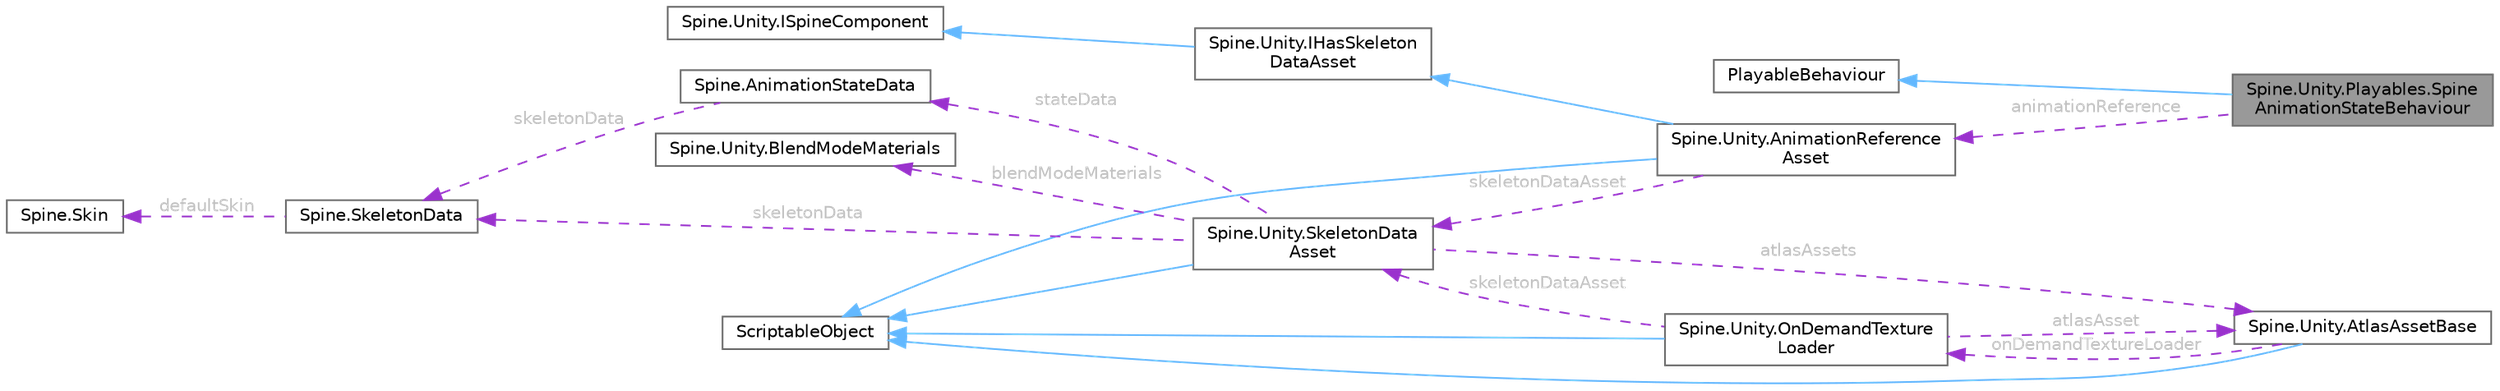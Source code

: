 digraph "Spine.Unity.Playables.SpineAnimationStateBehaviour"
{
 // LATEX_PDF_SIZE
  bgcolor="transparent";
  edge [fontname=Helvetica,fontsize=10,labelfontname=Helvetica,labelfontsize=10];
  node [fontname=Helvetica,fontsize=10,shape=box,height=0.2,width=0.4];
  rankdir="LR";
  Node1 [id="Node000001",label="Spine.Unity.Playables.Spine\lAnimationStateBehaviour",height=0.2,width=0.4,color="gray40", fillcolor="grey60", style="filled", fontcolor="black",tooltip=" "];
  Node2 -> Node1 [id="edge19_Node000001_Node000002",dir="back",color="steelblue1",style="solid",tooltip=" "];
  Node2 [id="Node000002",label="PlayableBehaviour",height=0.2,width=0.4,color="gray40", fillcolor="white", style="filled",tooltip=" "];
  Node3 -> Node1 [id="edge20_Node000001_Node000003",dir="back",color="darkorchid3",style="dashed",tooltip=" ",label=" animationReference",fontcolor="grey" ];
  Node3 [id="Node000003",label="Spine.Unity.AnimationReference\lAsset",height=0.2,width=0.4,color="gray40", fillcolor="white", style="filled",URL="$class_spine_1_1_unity_1_1_animation_reference_asset.html",tooltip=" "];
  Node4 -> Node3 [id="edge21_Node000003_Node000004",dir="back",color="steelblue1",style="solid",tooltip=" "];
  Node4 [id="Node000004",label="ScriptableObject",height=0.2,width=0.4,color="gray40", fillcolor="white", style="filled",tooltip=" "];
  Node5 -> Node3 [id="edge22_Node000003_Node000005",dir="back",color="steelblue1",style="solid",tooltip=" "];
  Node5 [id="Node000005",label="Spine.Unity.IHasSkeleton\lDataAsset",height=0.2,width=0.4,color="gray40", fillcolor="white", style="filled",URL="$interface_spine_1_1_unity_1_1_i_has_skeleton_data_asset.html",tooltip="Holds a reference to a SkeletonDataAsset."];
  Node6 -> Node5 [id="edge23_Node000005_Node000006",dir="back",color="steelblue1",style="solid",tooltip=" "];
  Node6 [id="Node000006",label="Spine.Unity.ISpineComponent",height=0.2,width=0.4,color="gray40", fillcolor="white", style="filled",URL="$interface_spine_1_1_unity_1_1_i_spine_component.html",tooltip=" "];
  Node7 -> Node3 [id="edge24_Node000003_Node000007",dir="back",color="darkorchid3",style="dashed",tooltip=" ",label=" skeletonDataAsset",fontcolor="grey" ];
  Node7 [id="Node000007",label="Spine.Unity.SkeletonData\lAsset",height=0.2,width=0.4,color="gray40", fillcolor="white", style="filled",URL="$class_spine_1_1_unity_1_1_skeleton_data_asset.html",tooltip=" "];
  Node4 -> Node7 [id="edge25_Node000007_Node000004",dir="back",color="steelblue1",style="solid",tooltip=" "];
  Node8 -> Node7 [id="edge26_Node000007_Node000008",dir="back",color="darkorchid3",style="dashed",tooltip=" ",label=" atlasAssets",fontcolor="grey" ];
  Node8 [id="Node000008",label="Spine.Unity.AtlasAssetBase",height=0.2,width=0.4,color="gray40", fillcolor="white", style="filled",URL="$class_spine_1_1_unity_1_1_atlas_asset_base.html",tooltip=" "];
  Node4 -> Node8 [id="edge27_Node000008_Node000004",dir="back",color="steelblue1",style="solid",tooltip=" "];
  Node9 -> Node8 [id="edge28_Node000008_Node000009",dir="back",color="darkorchid3",style="dashed",tooltip=" ",label=" onDemandTextureLoader",fontcolor="grey" ];
  Node9 [id="Node000009",label="Spine.Unity.OnDemandTexture\lLoader",height=0.2,width=0.4,color="gray40", fillcolor="white", style="filled",URL="$class_spine_1_1_unity_1_1_on_demand_texture_loader.html",tooltip=" "];
  Node4 -> Node9 [id="edge29_Node000009_Node000004",dir="back",color="steelblue1",style="solid",tooltip=" "];
  Node8 -> Node9 [id="edge30_Node000009_Node000008",dir="back",color="darkorchid3",style="dashed",tooltip=" ",label=" atlasAsset",fontcolor="grey" ];
  Node7 -> Node9 [id="edge31_Node000009_Node000007",dir="back",color="darkorchid3",style="dashed",tooltip=" ",label=" skeletonDataAsset",fontcolor="grey" ];
  Node10 -> Node7 [id="edge32_Node000007_Node000010",dir="back",color="darkorchid3",style="dashed",tooltip=" ",label=" blendModeMaterials",fontcolor="grey" ];
  Node10 [id="Node000010",label="Spine.Unity.BlendModeMaterials",height=0.2,width=0.4,color="gray40", fillcolor="white", style="filled",URL="$class_spine_1_1_unity_1_1_blend_mode_materials.html",tooltip=" "];
  Node11 -> Node7 [id="edge33_Node000007_Node000011",dir="back",color="darkorchid3",style="dashed",tooltip=" ",label=" skeletonData",fontcolor="grey" ];
  Node11 [id="Node000011",label="Spine.SkeletonData",height=0.2,width=0.4,color="gray40", fillcolor="white", style="filled",URL="$class_spine_1_1_skeleton_data.html",tooltip="Stores the setup pose and all of the stateless data for a skeleton."];
  Node12 -> Node11 [id="edge34_Node000011_Node000012",dir="back",color="darkorchid3",style="dashed",tooltip=" ",label=" defaultSkin",fontcolor="grey" ];
  Node12 [id="Node000012",label="Spine.Skin",height=0.2,width=0.4,color="gray40", fillcolor="white", style="filled",URL="$class_spine_1_1_skin.html",tooltip="Stores attachments by slot index and attachment name."];
  Node13 -> Node7 [id="edge35_Node000007_Node000013",dir="back",color="darkorchid3",style="dashed",tooltip=" ",label=" stateData",fontcolor="grey" ];
  Node13 [id="Node000013",label="Spine.AnimationStateData",height=0.2,width=0.4,color="gray40", fillcolor="white", style="filled",URL="$class_spine_1_1_animation_state_data.html",tooltip="Stores mix (crossfade) durations to be applied when AnimationState animations are changed."];
  Node11 -> Node13 [id="edge36_Node000013_Node000011",dir="back",color="darkorchid3",style="dashed",tooltip=" ",label=" skeletonData",fontcolor="grey" ];
}
